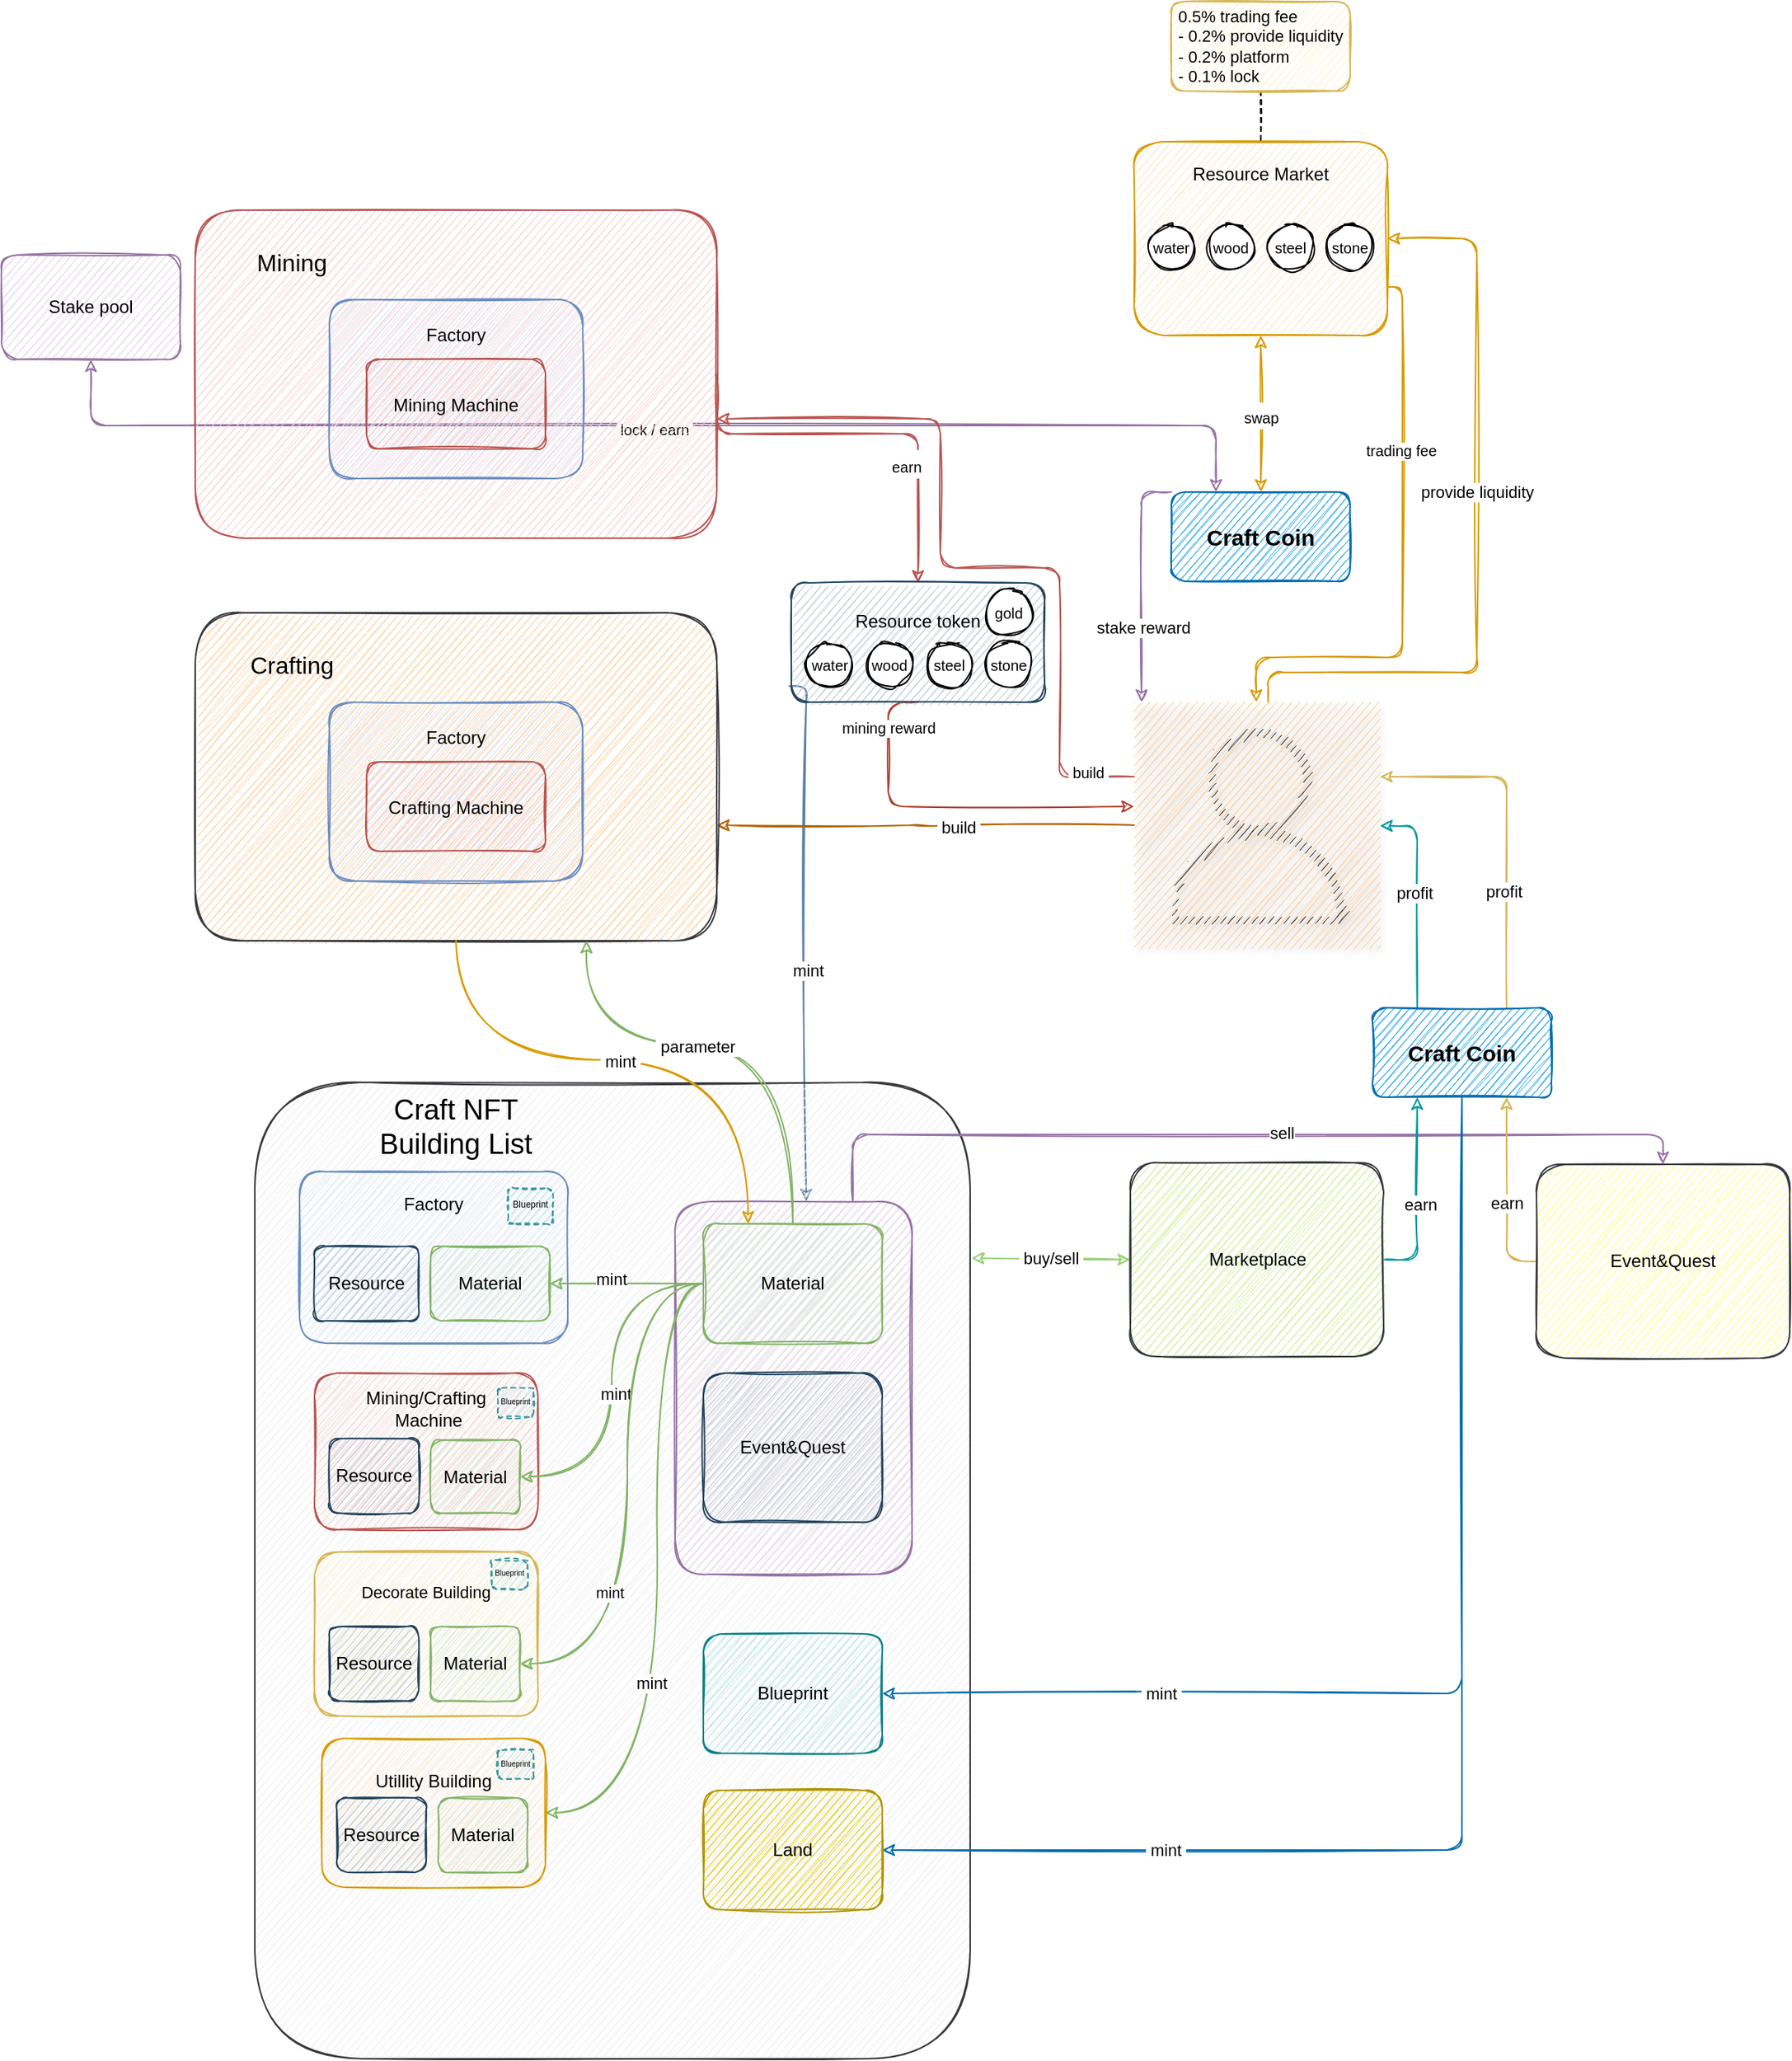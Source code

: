<mxfile version="16.4.3" type="github">
  <diagram id="BCGOsR4cse_JTtNBRZEb" name="Page-1">
    <mxGraphModel dx="3080" dy="800" grid="1" gridSize="10" guides="1" tooltips="1" connect="1" arrows="1" fold="1" page="1" pageScale="1" pageWidth="827" pageHeight="1169" math="0" shadow="0">
      <root>
        <mxCell id="0" />
        <mxCell id="1" parent="0" />
        <mxCell id="2Sj0Tr9tP26c6a03O4qe-82" style="edgeStyle=orthogonalEdgeStyle;rounded=1;orthogonalLoop=1;jettySize=auto;html=1;fontSize=11;startArrow=none;startFill=0;endArrow=classic;endFill=1;strokeColor=#5F82A3;exitX=-0.009;exitY=0.865;exitDx=0;exitDy=0;exitPerimeter=0;sketch=1;" parent="1" source="2Sj0Tr9tP26c6a03O4qe-44" target="2Sj0Tr9tP26c6a03O4qe-77" edge="1">
          <mxGeometry relative="1" as="geometry">
            <Array as="points">
              <mxPoint x="-1060" y="529" />
            </Array>
          </mxGeometry>
        </mxCell>
        <mxCell id="2Sj0Tr9tP26c6a03O4qe-83" value="mint" style="edgeLabel;html=1;align=center;verticalAlign=middle;resizable=0;points=[];fontSize=11;sketch=1;rounded=1;" parent="2Sj0Tr9tP26c6a03O4qe-82" vertex="1" connectable="0">
          <mxGeometry x="-0.717" relative="1" as="geometry">
            <mxPoint x="1" y="152" as="offset" />
          </mxGeometry>
        </mxCell>
        <mxCell id="2Sj0Tr9tP26c6a03O4qe-26" value="&lt;font style=&quot;font-size: 10px&quot;&gt;&amp;nbsp;lock / earn&amp;nbsp;&lt;/font&gt;" style="edgeStyle=orthogonalEdgeStyle;rounded=1;orthogonalLoop=1;jettySize=auto;html=1;exitX=0.25;exitY=0;exitDx=0;exitDy=0;entryX=0.5;entryY=1;entryDx=0;entryDy=0;fontSize=15;startArrow=classic;startFill=1;fillColor=#e1d5e7;strokeColor=#9673a6;sketch=1;" parent="1" source="2Sj0Tr9tP26c6a03O4qe-12" target="2Sj0Tr9tP26c6a03O4qe-21" edge="1">
          <mxGeometry relative="1" as="geometry" />
        </mxCell>
        <mxCell id="2Sj0Tr9tP26c6a03O4qe-32" style="edgeStyle=orthogonalEdgeStyle;rounded=1;orthogonalLoop=1;jettySize=auto;html=1;exitX=0;exitY=0;exitDx=0;exitDy=0;fontSize=15;startArrow=none;startFill=0;fillColor=#e1d5e7;strokeColor=#9673a6;sketch=1;" parent="1" source="2Sj0Tr9tP26c6a03O4qe-12" target="2Sj0Tr9tP26c6a03O4qe-13" edge="1">
          <mxGeometry relative="1" as="geometry">
            <Array as="points">
              <mxPoint x="-835" y="399" />
            </Array>
          </mxGeometry>
        </mxCell>
        <mxCell id="2Sj0Tr9tP26c6a03O4qe-33" value="stake reward" style="edgeLabel;html=1;align=center;verticalAlign=middle;resizable=0;points=[];fontSize=11;sketch=1;rounded=1;" parent="2Sj0Tr9tP26c6a03O4qe-32" vertex="1" connectable="0">
          <mxGeometry x="0.381" y="1" relative="1" as="geometry">
            <mxPoint as="offset" />
          </mxGeometry>
        </mxCell>
        <mxCell id="2Sj0Tr9tP26c6a03O4qe-12" value="&lt;b&gt;&lt;font style=&quot;font-size: 15px&quot; color=&quot;#000000&quot;&gt;Craft Coin&lt;/font&gt;&lt;/b&gt;" style="rounded=1;whiteSpace=wrap;html=1;fillColor=#1ba1e2;fontColor=#ffffff;strokeColor=#006EAF;sketch=1;" parent="1" vertex="1">
          <mxGeometry x="-815" y="399" width="120" height="60" as="geometry" />
        </mxCell>
        <mxCell id="2Sj0Tr9tP26c6a03O4qe-34" style="edgeStyle=orthogonalEdgeStyle;rounded=1;orthogonalLoop=1;jettySize=auto;html=1;fontSize=15;startArrow=none;startFill=0;entryX=1;entryY=0.5;entryDx=0;entryDy=0;fillColor=#ffe6cc;strokeColor=#d79b00;sketch=1;" parent="1" source="2Sj0Tr9tP26c6a03O4qe-13" target="2Sj0Tr9tP26c6a03O4qe-14" edge="1">
          <mxGeometry relative="1" as="geometry">
            <mxPoint x="-640" y="290" as="targetPoint" />
            <Array as="points">
              <mxPoint x="-750" y="520" />
              <mxPoint x="-610" y="520" />
              <mxPoint x="-610" y="229" />
            </Array>
          </mxGeometry>
        </mxCell>
        <mxCell id="2Sj0Tr9tP26c6a03O4qe-35" value="&lt;font style=&quot;font-size: 11px&quot;&gt;provide liquidity&lt;/font&gt;" style="edgeLabel;html=1;align=center;verticalAlign=middle;resizable=0;points=[];fontSize=10;sketch=1;rounded=1;" parent="2Sj0Tr9tP26c6a03O4qe-34" vertex="1" connectable="0">
          <mxGeometry x="-0.29" relative="1" as="geometry">
            <mxPoint y="-100" as="offset" />
          </mxGeometry>
        </mxCell>
        <mxCell id="2Sj0Tr9tP26c6a03O4qe-78" style="edgeStyle=orthogonalEdgeStyle;rounded=1;orthogonalLoop=1;jettySize=auto;html=1;entryX=1;entryY=0.648;entryDx=0;entryDy=0;entryPerimeter=0;fontSize=11;startArrow=none;startFill=0;endArrow=classic;endFill=1;strokeColor=#b46504;fillColor=#fad7ac;sketch=1;" parent="1" source="2Sj0Tr9tP26c6a03O4qe-13" target="2Sj0Tr9tP26c6a03O4qe-73" edge="1">
          <mxGeometry relative="1" as="geometry" />
        </mxCell>
        <mxCell id="2Sj0Tr9tP26c6a03O4qe-79" value="&amp;nbsp;build&amp;nbsp;" style="edgeLabel;html=1;align=center;verticalAlign=middle;resizable=0;points=[];fontSize=11;sketch=1;rounded=1;" parent="2Sj0Tr9tP26c6a03O4qe-78" vertex="1" connectable="0">
          <mxGeometry x="-0.158" y="1" relative="1" as="geometry">
            <mxPoint as="offset" />
          </mxGeometry>
        </mxCell>
        <mxCell id="2Sj0Tr9tP26c6a03O4qe-13" value="" style="sketch=1;outlineConnect=0;strokeColor=#36393d;fillColor=#ffcc99;dashed=0;verticalLabelPosition=bottom;verticalAlign=top;align=center;html=1;fontSize=12;fontStyle=0;aspect=fixed;shape=mxgraph.aws4.resourceIcon;resIcon=mxgraph.aws4.user;shadow=1;rounded=1;" parent="1" vertex="1">
          <mxGeometry x="-840" y="540" width="165" height="165" as="geometry" />
        </mxCell>
        <mxCell id="2Sj0Tr9tP26c6a03O4qe-22" value="&lt;font style=&quot;font-size: 10px&quot;&gt;swap&lt;/font&gt;" style="edgeStyle=orthogonalEdgeStyle;rounded=1;orthogonalLoop=1;jettySize=auto;html=1;exitX=0.5;exitY=1;exitDx=0;exitDy=0;entryX=0.5;entryY=0;entryDx=0;entryDy=0;fontSize=15;startArrow=classic;startFill=1;fillColor=#ffe6cc;strokeColor=#d79b00;sketch=1;" parent="1" source="2Sj0Tr9tP26c6a03O4qe-14" target="2Sj0Tr9tP26c6a03O4qe-12" edge="1">
          <mxGeometry relative="1" as="geometry" />
        </mxCell>
        <mxCell id="2Sj0Tr9tP26c6a03O4qe-38" style="edgeStyle=orthogonalEdgeStyle;rounded=1;orthogonalLoop=1;jettySize=auto;html=1;exitX=1;exitY=0.75;exitDx=0;exitDy=0;fontSize=12;startArrow=none;startFill=0;noJump=0;ignoreEdge=0;fillColor=#ffe6cc;strokeColor=#d79b00;sketch=1;" parent="1" source="2Sj0Tr9tP26c6a03O4qe-14" target="2Sj0Tr9tP26c6a03O4qe-13" edge="1">
          <mxGeometry relative="1" as="geometry">
            <Array as="points">
              <mxPoint x="-660" y="261" />
              <mxPoint x="-660" y="510" />
              <mxPoint x="-758" y="510" />
            </Array>
          </mxGeometry>
        </mxCell>
        <mxCell id="2Sj0Tr9tP26c6a03O4qe-39" value="&lt;font style=&quot;font-size: 10px&quot;&gt;trading fee&lt;/font&gt;" style="edgeLabel;html=1;align=center;verticalAlign=middle;resizable=0;points=[];fontSize=9;sketch=1;rounded=1;" parent="2Sj0Tr9tP26c6a03O4qe-38" vertex="1" connectable="0">
          <mxGeometry x="-0.497" y="-1" relative="1" as="geometry">
            <mxPoint y="22" as="offset" />
          </mxGeometry>
        </mxCell>
        <mxCell id="2Sj0Tr9tP26c6a03O4qe-14" value="Resource Market&lt;br&gt;&lt;br&gt;&lt;br&gt;&lt;br&gt;&lt;br&gt;&lt;br&gt;&lt;br&gt;" style="rounded=1;whiteSpace=wrap;html=1;fillColor=#ffe6cc;strokeColor=#d79b00;sketch=1;" parent="1" vertex="1">
          <mxGeometry x="-840" y="164" width="170" height="130" as="geometry" />
        </mxCell>
        <mxCell id="2Sj0Tr9tP26c6a03O4qe-15" value="water" style="ellipse;whiteSpace=wrap;html=1;aspect=fixed;fontSize=10;sketch=1;rounded=1;" parent="1" vertex="1">
          <mxGeometry x="-830" y="220" width="30" height="30" as="geometry" />
        </mxCell>
        <mxCell id="2Sj0Tr9tP26c6a03O4qe-16" value="wood" style="ellipse;whiteSpace=wrap;html=1;aspect=fixed;fontSize=10;sketch=1;rounded=1;" parent="1" vertex="1">
          <mxGeometry x="-790" y="220" width="30" height="30" as="geometry" />
        </mxCell>
        <mxCell id="2Sj0Tr9tP26c6a03O4qe-17" value="steel" style="ellipse;whiteSpace=wrap;html=1;aspect=fixed;fontSize=10;sketch=1;rounded=1;" parent="1" vertex="1">
          <mxGeometry x="-750" y="220" width="30" height="30" as="geometry" />
        </mxCell>
        <mxCell id="2Sj0Tr9tP26c6a03O4qe-18" value="stone" style="ellipse;whiteSpace=wrap;html=1;aspect=fixed;fontSize=10;sketch=1;rounded=1;" parent="1" vertex="1">
          <mxGeometry x="-710" y="220" width="30" height="30" as="geometry" />
        </mxCell>
        <mxCell id="2Sj0Tr9tP26c6a03O4qe-19" style="edgeStyle=orthogonalEdgeStyle;rounded=1;orthogonalLoop=1;jettySize=auto;html=1;exitX=0.5;exitY=1;exitDx=0;exitDy=0;entryX=0.5;entryY=0;entryDx=0;entryDy=0;fontSize=11;startArrow=none;startFill=0;strokeColor=default;dashed=1;endArrow=none;endFill=0;sketch=1;" parent="1" source="2Sj0Tr9tP26c6a03O4qe-20" target="2Sj0Tr9tP26c6a03O4qe-14" edge="1">
          <mxGeometry relative="1" as="geometry" />
        </mxCell>
        <mxCell id="2Sj0Tr9tP26c6a03O4qe-20" value="&lt;div style=&quot;text-align: left&quot;&gt;0.5% trading fee&lt;/div&gt;&lt;div style=&quot;text-align: left&quot;&gt;- 0.2% provide liquidity&lt;/div&gt;&lt;div style=&quot;text-align: left&quot;&gt;- 0.2% platform&lt;/div&gt;&lt;div style=&quot;text-align: left&quot;&gt;- 0.1% lock&lt;/div&gt;" style="rounded=1;whiteSpace=wrap;html=1;fontSize=11;fillColor=#fff2cc;strokeColor=#d6b656;sketch=1;" parent="1" vertex="1">
          <mxGeometry x="-815" y="70" width="120" height="60" as="geometry" />
        </mxCell>
        <mxCell id="2Sj0Tr9tP26c6a03O4qe-21" value="Stake pool" style="rounded=1;whiteSpace=wrap;html=1;fillColor=#e1d5e7;strokeColor=#9673a6;sketch=1;" parent="1" vertex="1">
          <mxGeometry x="-1600" y="240" width="120" height="70" as="geometry" />
        </mxCell>
        <mxCell id="2Sj0Tr9tP26c6a03O4qe-50" style="edgeStyle=orthogonalEdgeStyle;rounded=1;orthogonalLoop=1;jettySize=auto;html=1;exitX=1;exitY=0.5;exitDx=0;exitDy=0;entryX=0.5;entryY=0;entryDx=0;entryDy=0;fontSize=16;startArrow=none;startFill=0;fillColor=#f8cecc;strokeColor=#b85450;sketch=1;" parent="1" source="2Sj0Tr9tP26c6a03O4qe-40" target="2Sj0Tr9tP26c6a03O4qe-44" edge="1">
          <mxGeometry relative="1" as="geometry">
            <Array as="points">
              <mxPoint x="-1120" y="360" />
              <mxPoint x="-985" y="360" />
            </Array>
          </mxGeometry>
        </mxCell>
        <mxCell id="2Sj0Tr9tP26c6a03O4qe-51" value="&lt;font style=&quot;font-size: 10px&quot;&gt;earn&lt;/font&gt;" style="edgeLabel;html=1;align=center;verticalAlign=middle;resizable=0;points=[];fontSize=16;sketch=1;rounded=1;" parent="2Sj0Tr9tP26c6a03O4qe-50" vertex="1" connectable="0">
          <mxGeometry x="0.224" y="2" relative="1" as="geometry">
            <mxPoint x="-2" y="22" as="offset" />
          </mxGeometry>
        </mxCell>
        <mxCell id="2Sj0Tr9tP26c6a03O4qe-68" style="edgeStyle=orthogonalEdgeStyle;rounded=1;orthogonalLoop=1;jettySize=auto;html=1;fontSize=10;startArrow=classic;startFill=1;endArrow=none;endFill=0;fillColor=#f8cecc;strokeColor=#b85450;sketch=1;" parent="1" target="2Sj0Tr9tP26c6a03O4qe-13" edge="1">
          <mxGeometry relative="1" as="geometry">
            <mxPoint x="-1120" y="350" as="sourcePoint" />
            <Array as="points">
              <mxPoint x="-970" y="350" />
              <mxPoint x="-970" y="450" />
              <mxPoint x="-890" y="450" />
              <mxPoint x="-890" y="590" />
            </Array>
          </mxGeometry>
        </mxCell>
        <mxCell id="2Sj0Tr9tP26c6a03O4qe-69" value="&amp;nbsp;build&amp;nbsp;" style="edgeLabel;html=1;align=center;verticalAlign=middle;resizable=0;points=[];fontSize=10;sketch=1;rounded=1;" parent="2Sj0Tr9tP26c6a03O4qe-68" vertex="1" connectable="0">
          <mxGeometry x="0.878" y="3" relative="1" as="geometry">
            <mxPoint as="offset" />
          </mxGeometry>
        </mxCell>
        <mxCell id="2Sj0Tr9tP26c6a03O4qe-40" value="&lt;div style=&quot;text-align: left&quot;&gt;&lt;br&gt;&lt;/div&gt;" style="rounded=1;whiteSpace=wrap;html=1;fillColor=#f8cecc;strokeColor=#b85450;sketch=1;" parent="1" vertex="1">
          <mxGeometry x="-1470" y="210" width="350" height="220" as="geometry" />
        </mxCell>
        <mxCell id="2Sj0Tr9tP26c6a03O4qe-41" value="&lt;font style=&quot;font-size: 16px;&quot;&gt;Mining&lt;/font&gt;" style="text;html=1;strokeColor=none;fillColor=none;align=center;verticalAlign=middle;whiteSpace=wrap;rounded=1;fontSize=16;sketch=1;" parent="1" vertex="1">
          <mxGeometry x="-1460" y="230" width="110" height="30" as="geometry" />
        </mxCell>
        <mxCell id="2Sj0Tr9tP26c6a03O4qe-42" value="Factory&lt;br&gt;&lt;br&gt;&lt;br&gt;&lt;br&gt;&lt;br&gt;&lt;br&gt;" style="rounded=1;whiteSpace=wrap;html=1;fillColor=#dae8fc;strokeColor=#6c8ebf;sketch=1;" parent="1" vertex="1">
          <mxGeometry x="-1380" y="270" width="170" height="120" as="geometry" />
        </mxCell>
        <mxCell id="2Sj0Tr9tP26c6a03O4qe-43" value="&lt;span style=&quot;font-size: 12px&quot;&gt;Mining Machine&lt;/span&gt;" style="rounded=1;whiteSpace=wrap;html=1;fontSize=13;fillColor=#f8cecc;strokeColor=#b85450;sketch=1;" parent="1" vertex="1">
          <mxGeometry x="-1355" y="310" width="120" height="60" as="geometry" />
        </mxCell>
        <mxCell id="2Sj0Tr9tP26c6a03O4qe-52" style="edgeStyle=orthogonalEdgeStyle;rounded=1;orthogonalLoop=1;jettySize=auto;html=1;exitX=0.5;exitY=1;exitDx=0;exitDy=0;fontSize=16;startArrow=none;startFill=0;fillColor=#fad9d5;strokeColor=#ae4132;sketch=1;" parent="1" source="2Sj0Tr9tP26c6a03O4qe-44" target="2Sj0Tr9tP26c6a03O4qe-13" edge="1">
          <mxGeometry relative="1" as="geometry">
            <Array as="points">
              <mxPoint x="-1005" y="610" />
            </Array>
          </mxGeometry>
        </mxCell>
        <mxCell id="2Sj0Tr9tP26c6a03O4qe-55" value="mining reward" style="edgeLabel;html=1;align=center;verticalAlign=middle;resizable=0;points=[];fontSize=10;sketch=1;rounded=1;" parent="2Sj0Tr9tP26c6a03O4qe-52" vertex="1" connectable="0">
          <mxGeometry x="-0.829" y="2" relative="1" as="geometry">
            <mxPoint x="-2" y="15" as="offset" />
          </mxGeometry>
        </mxCell>
        <mxCell id="2Sj0Tr9tP26c6a03O4qe-96" value="&amp;nbsp;buy/sell&amp;nbsp;" style="rounded=1;orthogonalLoop=1;jettySize=auto;html=1;exitX=1.002;exitY=0.18;exitDx=0;exitDy=0;entryX=0;entryY=0.5;entryDx=0;entryDy=0;fontSize=11;startArrow=classic;startFill=1;endArrow=classic;endFill=1;strokeColor=#97D077;exitPerimeter=0;sketch=1;" parent="1" source="2Sj0Tr9tP26c6a03O4qe-57" target="2Sj0Tr9tP26c6a03O4qe-95" edge="1">
          <mxGeometry relative="1" as="geometry" />
        </mxCell>
        <mxCell id="2Sj0Tr9tP26c6a03O4qe-57" value="" style="rounded=1;whiteSpace=wrap;html=1;sketch=1;fillColor=#eeeeee;strokeColor=#36393d;" parent="1" vertex="1">
          <mxGeometry x="-1430" y="795" width="480" height="655" as="geometry" />
        </mxCell>
        <mxCell id="2Sj0Tr9tP26c6a03O4qe-59" value="Factory&lt;br&gt;&lt;br&gt;&lt;br&gt;&lt;br&gt;&lt;br&gt;&lt;br&gt;" style="rounded=1;whiteSpace=wrap;html=1;fillColor=#dae8fc;strokeColor=#6c8ebf;sketch=1;" parent="1" vertex="1">
          <mxGeometry x="-1400" y="855" width="180" height="115" as="geometry" />
        </mxCell>
        <mxCell id="2Sj0Tr9tP26c6a03O4qe-60" value="Resource" style="rounded=1;whiteSpace=wrap;html=1;fillColor=#bac8d3;strokeColor=#23445d;sketch=1;" parent="1" vertex="1">
          <mxGeometry x="-1390" y="905" width="70" height="50" as="geometry" />
        </mxCell>
        <mxCell id="2Sj0Tr9tP26c6a03O4qe-61" value="Material" style="rounded=1;whiteSpace=wrap;html=1;fillColor=#d5e8d4;strokeColor=#82b366;sketch=1;" parent="1" vertex="1">
          <mxGeometry x="-1312" y="905" width="80" height="50" as="geometry" />
        </mxCell>
        <mxCell id="2Sj0Tr9tP26c6a03O4qe-62" value="&lt;font style=&quot;font-size: 19px&quot;&gt;Craft NFT Building List&lt;/font&gt;" style="text;html=1;strokeColor=none;fillColor=none;align=center;verticalAlign=middle;whiteSpace=wrap;rounded=1;sketch=1;" parent="1" vertex="1">
          <mxGeometry x="-1360" y="805" width="130" height="40" as="geometry" />
        </mxCell>
        <mxCell id="2Sj0Tr9tP26c6a03O4qe-64" value="Mining/Crafting&lt;br&gt;&amp;nbsp;Machine&lt;br&gt;&lt;br&gt;&lt;br&gt;&lt;br&gt;&lt;br&gt;" style="rounded=1;whiteSpace=wrap;html=1;fillColor=#f8cecc;strokeColor=#b85450;sketch=1;" parent="1" vertex="1">
          <mxGeometry x="-1390" y="990" width="150" height="105" as="geometry" />
        </mxCell>
        <mxCell id="2Sj0Tr9tP26c6a03O4qe-66" value="Material" style="rounded=1;whiteSpace=wrap;html=1;fillColor=#d5e8d4;strokeColor=#82b366;sketch=1;" parent="1" vertex="1">
          <mxGeometry x="-1312" y="1035" width="60" height="49" as="geometry" />
        </mxCell>
        <mxCell id="2Sj0Tr9tP26c6a03O4qe-67" value="Resource" style="rounded=1;whiteSpace=wrap;html=1;fillColor=#bac8d3;strokeColor=#23445d;sketch=1;" parent="1" vertex="1">
          <mxGeometry x="-1380" y="1034" width="60" height="50" as="geometry" />
        </mxCell>
        <mxCell id="2Sj0Tr9tP26c6a03O4qe-70" value="&lt;font style=&quot;font-size: 11px&quot;&gt;Decorate Building&lt;br&gt;&lt;br&gt;&lt;br&gt;&lt;br&gt;&lt;br&gt;&lt;/font&gt;" style="rounded=1;whiteSpace=wrap;html=1;fillColor=#fff2cc;strokeColor=#d6b656;sketch=1;" parent="1" vertex="1">
          <mxGeometry x="-1390" y="1110" width="150" height="110" as="geometry" />
        </mxCell>
        <mxCell id="2Sj0Tr9tP26c6a03O4qe-71" value="Material" style="rounded=1;whiteSpace=wrap;html=1;fillColor=#d5e8d4;strokeColor=#82b366;sketch=1;" parent="1" vertex="1">
          <mxGeometry x="-1312" y="1160" width="60" height="50" as="geometry" />
        </mxCell>
        <mxCell id="2Sj0Tr9tP26c6a03O4qe-72" value="Resource" style="rounded=1;whiteSpace=wrap;html=1;fillColor=#bac8d3;strokeColor=#23445d;sketch=1;" parent="1" vertex="1">
          <mxGeometry x="-1380" y="1160" width="60" height="50" as="geometry" />
        </mxCell>
        <mxCell id="2Sj0Tr9tP26c6a03O4qe-73" value="&lt;div style=&quot;text-align: left&quot;&gt;&lt;br&gt;&lt;/div&gt;" style="rounded=1;whiteSpace=wrap;html=1;fillColor=#ffcc99;strokeColor=#36393d;sketch=1;" parent="1" vertex="1">
          <mxGeometry x="-1470" y="480" width="350" height="220" as="geometry" />
        </mxCell>
        <mxCell id="2Sj0Tr9tP26c6a03O4qe-74" value="&lt;font style=&quot;font-size: 16px&quot;&gt;Crafting&lt;/font&gt;" style="text;html=1;strokeColor=none;fillColor=none;align=center;verticalAlign=middle;whiteSpace=wrap;rounded=1;fontSize=16;sketch=1;" parent="1" vertex="1">
          <mxGeometry x="-1460" y="500" width="110" height="30" as="geometry" />
        </mxCell>
        <mxCell id="2Sj0Tr9tP26c6a03O4qe-75" value="Factory&lt;br&gt;&lt;br&gt;&lt;br&gt;&lt;br&gt;&lt;br&gt;&lt;br&gt;" style="rounded=1;whiteSpace=wrap;html=1;fillColor=#dae8fc;strokeColor=#6c8ebf;sketch=1;" parent="1" vertex="1">
          <mxGeometry x="-1380" y="540" width="170" height="120" as="geometry" />
        </mxCell>
        <mxCell id="2Sj0Tr9tP26c6a03O4qe-76" value="&lt;span style=&quot;font-size: 12px&quot;&gt;Crafting Machine&lt;/span&gt;" style="rounded=1;whiteSpace=wrap;html=1;fontSize=13;fillColor=#f8cecc;strokeColor=#b85450;sketch=1;" parent="1" vertex="1">
          <mxGeometry x="-1355" y="580" width="120" height="60" as="geometry" />
        </mxCell>
        <mxCell id="2Sj0Tr9tP26c6a03O4qe-105" style="edgeStyle=orthogonalEdgeStyle;rounded=1;orthogonalLoop=1;jettySize=auto;html=1;exitX=0.75;exitY=0;exitDx=0;exitDy=0;entryX=0.5;entryY=0;entryDx=0;entryDy=0;fontSize=11;startArrow=none;startFill=0;endArrow=classic;endFill=1;strokeColor=#9673a6;fillColor=#e1d5e7;sketch=1;" parent="1" source="2Sj0Tr9tP26c6a03O4qe-77" target="2Sj0Tr9tP26c6a03O4qe-94" edge="1">
          <mxGeometry relative="1" as="geometry" />
        </mxCell>
        <mxCell id="2Sj0Tr9tP26c6a03O4qe-106" value="sell" style="edgeLabel;html=1;align=center;verticalAlign=middle;resizable=0;points=[];fontSize=11;sketch=1;rounded=1;" parent="2Sj0Tr9tP26c6a03O4qe-105" vertex="1" connectable="0">
          <mxGeometry x="0.092" y="1" relative="1" as="geometry">
            <mxPoint as="offset" />
          </mxGeometry>
        </mxCell>
        <mxCell id="2Sj0Tr9tP26c6a03O4qe-77" value="" style="rounded=1;whiteSpace=wrap;html=1;fillColor=#e1d5e7;strokeColor=#9673a6;sketch=1;" parent="1" vertex="1">
          <mxGeometry x="-1148" y="875" width="159" height="250" as="geometry" />
        </mxCell>
        <mxCell id="2Sj0Tr9tP26c6a03O4qe-86" style="edgeStyle=orthogonalEdgeStyle;rounded=1;orthogonalLoop=1;jettySize=auto;html=1;exitX=0;exitY=0.5;exitDx=0;exitDy=0;entryX=1;entryY=0.5;entryDx=0;entryDy=0;fontSize=11;startArrow=none;startFill=0;endArrow=classic;endFill=1;strokeColor=#82b366;fillColor=#d5e8d4;curved=1;sketch=1;" parent="1" source="2Sj0Tr9tP26c6a03O4qe-58" target="2Sj0Tr9tP26c6a03O4qe-66" edge="1">
          <mxGeometry relative="1" as="geometry" />
        </mxCell>
        <mxCell id="2Sj0Tr9tP26c6a03O4qe-87" value="mint" style="edgeLabel;html=1;align=center;verticalAlign=middle;resizable=0;points=[];fontSize=11;sketch=1;rounded=1;" parent="2Sj0Tr9tP26c6a03O4qe-86" vertex="1" connectable="0">
          <mxGeometry x="0.073" y="2" relative="1" as="geometry">
            <mxPoint as="offset" />
          </mxGeometry>
        </mxCell>
        <mxCell id="2Sj0Tr9tP26c6a03O4qe-90" style="edgeStyle=orthogonalEdgeStyle;curved=1;rounded=1;orthogonalLoop=1;jettySize=auto;html=1;exitX=0.5;exitY=0;exitDx=0;exitDy=0;entryX=0.75;entryY=1;entryDx=0;entryDy=0;fontSize=11;startArrow=none;startFill=0;endArrow=classic;endFill=1;strokeColor=#82b366;fillColor=#d5e8d4;sketch=1;" parent="1" source="2Sj0Tr9tP26c6a03O4qe-58" target="2Sj0Tr9tP26c6a03O4qe-73" edge="1">
          <mxGeometry relative="1" as="geometry">
            <Array as="points">
              <mxPoint x="-1069" y="770" />
              <mxPoint x="-1207" y="770" />
            </Array>
          </mxGeometry>
        </mxCell>
        <mxCell id="2Sj0Tr9tP26c6a03O4qe-91" value="&amp;nbsp;parameter&amp;nbsp;" style="edgeLabel;html=1;align=center;verticalAlign=middle;resizable=0;points=[];fontSize=11;sketch=1;rounded=1;" parent="2Sj0Tr9tP26c6a03O4qe-90" vertex="1" connectable="0">
          <mxGeometry x="0.12" y="1" relative="1" as="geometry">
            <mxPoint as="offset" />
          </mxGeometry>
        </mxCell>
        <mxCell id="KxN3InwiU_mvMP9mIQrU-4" style="rounded=1;orthogonalLoop=1;jettySize=auto;html=1;exitX=0;exitY=0.5;exitDx=0;exitDy=0;entryX=1;entryY=0.5;entryDx=0;entryDy=0;edgeStyle=orthogonalEdgeStyle;curved=1;fillColor=#d5e8d4;strokeColor=#82b366;sketch=1;" parent="1" source="2Sj0Tr9tP26c6a03O4qe-58" target="KxN3InwiU_mvMP9mIQrU-1" edge="1">
          <mxGeometry relative="1" as="geometry">
            <Array as="points">
              <mxPoint x="-1160" y="930" />
              <mxPoint x="-1160" y="1285" />
            </Array>
          </mxGeometry>
        </mxCell>
        <mxCell id="KxN3InwiU_mvMP9mIQrU-5" value="mint" style="edgeLabel;html=1;align=center;verticalAlign=middle;resizable=0;points=[];sketch=1;rounded=1;" parent="KxN3InwiU_mvMP9mIQrU-4" vertex="1" connectable="0">
          <mxGeometry x="0.294" y="-4" relative="1" as="geometry">
            <mxPoint as="offset" />
          </mxGeometry>
        </mxCell>
        <mxCell id="KxN3InwiU_mvMP9mIQrU-13" style="edgeStyle=orthogonalEdgeStyle;rounded=1;orthogonalLoop=1;jettySize=auto;html=1;exitX=0;exitY=0.5;exitDx=0;exitDy=0;entryX=1;entryY=0.5;entryDx=0;entryDy=0;fillColor=#d5e8d4;strokeColor=#82b366;sketch=1;" parent="1" source="2Sj0Tr9tP26c6a03O4qe-58" target="2Sj0Tr9tP26c6a03O4qe-61" edge="1">
          <mxGeometry relative="1" as="geometry" />
        </mxCell>
        <mxCell id="KxN3InwiU_mvMP9mIQrU-15" value="mint" style="edgeLabel;html=1;align=center;verticalAlign=middle;resizable=0;points=[];sketch=1;rounded=1;" parent="KxN3InwiU_mvMP9mIQrU-13" vertex="1" connectable="0">
          <mxGeometry x="0.207" y="-3" relative="1" as="geometry">
            <mxPoint as="offset" />
          </mxGeometry>
        </mxCell>
        <mxCell id="KxN3InwiU_mvMP9mIQrU-22" style="edgeStyle=orthogonalEdgeStyle;rounded=1;orthogonalLoop=1;jettySize=auto;html=1;exitX=0;exitY=0.5;exitDx=0;exitDy=0;entryX=1;entryY=0.5;entryDx=0;entryDy=0;fontSize=5;curved=1;fillColor=#d5e8d4;strokeColor=#82b366;sketch=1;" parent="1" source="2Sj0Tr9tP26c6a03O4qe-58" target="2Sj0Tr9tP26c6a03O4qe-71" edge="1">
          <mxGeometry relative="1" as="geometry">
            <Array as="points">
              <mxPoint x="-1180" y="930" />
              <mxPoint x="-1180" y="1185" />
            </Array>
          </mxGeometry>
        </mxCell>
        <mxCell id="KxN3InwiU_mvMP9mIQrU-23" value="&lt;font size=&quot;1&quot;&gt;mint&lt;/font&gt;" style="edgeLabel;html=1;align=center;verticalAlign=middle;resizable=0;points=[];fontSize=5;sketch=1;rounded=1;" parent="KxN3InwiU_mvMP9mIQrU-22" vertex="1" connectable="0">
          <mxGeometry x="0.363" y="-12" relative="1" as="geometry">
            <mxPoint as="offset" />
          </mxGeometry>
        </mxCell>
        <mxCell id="2Sj0Tr9tP26c6a03O4qe-58" value="Material" style="rounded=1;whiteSpace=wrap;html=1;fillColor=#d5e8d4;strokeColor=#82b366;sketch=1;" parent="1" vertex="1">
          <mxGeometry x="-1129" y="890" width="120" height="80" as="geometry" />
        </mxCell>
        <mxCell id="2Sj0Tr9tP26c6a03O4qe-63" value="Event&amp;amp;Quest" style="rounded=1;whiteSpace=wrap;html=1;fillColor=#bac8d3;strokeColor=#23445d;sketch=1;" parent="1" vertex="1">
          <mxGeometry x="-1129" y="990" width="120" height="100" as="geometry" />
        </mxCell>
        <mxCell id="2Sj0Tr9tP26c6a03O4qe-92" style="edgeStyle=orthogonalEdgeStyle;curved=1;rounded=1;orthogonalLoop=1;jettySize=auto;html=1;exitX=0.5;exitY=1;exitDx=0;exitDy=0;entryX=0.25;entryY=0;entryDx=0;entryDy=0;fontSize=11;startArrow=none;startFill=0;endArrow=classic;endFill=1;strokeColor=#d79b00;fillColor=#ffe6cc;sketch=1;" parent="1" source="2Sj0Tr9tP26c6a03O4qe-73" target="2Sj0Tr9tP26c6a03O4qe-58" edge="1">
          <mxGeometry relative="1" as="geometry">
            <Array as="points">
              <mxPoint x="-1295" y="780" />
              <mxPoint x="-1099" y="780" />
            </Array>
          </mxGeometry>
        </mxCell>
        <mxCell id="2Sj0Tr9tP26c6a03O4qe-93" value="&amp;nbsp;mint&amp;nbsp;" style="edgeLabel;html=1;align=center;verticalAlign=middle;resizable=0;points=[];fontSize=11;sketch=1;rounded=1;" parent="2Sj0Tr9tP26c6a03O4qe-92" vertex="1" connectable="0">
          <mxGeometry x="-0.015" y="-1" relative="1" as="geometry">
            <mxPoint as="offset" />
          </mxGeometry>
        </mxCell>
        <mxCell id="2Sj0Tr9tP26c6a03O4qe-109" style="edgeStyle=orthogonalEdgeStyle;rounded=1;orthogonalLoop=1;jettySize=auto;html=1;exitX=0;exitY=0.5;exitDx=0;exitDy=0;entryX=0.75;entryY=1;entryDx=0;entryDy=0;fontSize=11;startArrow=none;startFill=0;endArrow=classic;endFill=1;strokeColor=#d6b656;fillColor=#fff2cc;sketch=1;" parent="1" source="2Sj0Tr9tP26c6a03O4qe-94" target="2Sj0Tr9tP26c6a03O4qe-107" edge="1">
          <mxGeometry relative="1" as="geometry" />
        </mxCell>
        <mxCell id="2Sj0Tr9tP26c6a03O4qe-110" value="earn" style="edgeLabel;html=1;align=center;verticalAlign=middle;resizable=0;points=[];fontSize=11;sketch=1;rounded=1;" parent="2Sj0Tr9tP26c6a03O4qe-109" vertex="1" connectable="0">
          <mxGeometry x="-0.108" relative="1" as="geometry">
            <mxPoint y="-1" as="offset" />
          </mxGeometry>
        </mxCell>
        <mxCell id="2Sj0Tr9tP26c6a03O4qe-94" value="Event&amp;amp;Quest" style="rounded=1;whiteSpace=wrap;html=1;fillColor=#ffff88;strokeColor=#36393d;sketch=1;" parent="1" vertex="1">
          <mxGeometry x="-570" y="850" width="170" height="130" as="geometry" />
        </mxCell>
        <mxCell id="2Sj0Tr9tP26c6a03O4qe-108" style="edgeStyle=orthogonalEdgeStyle;rounded=1;orthogonalLoop=1;jettySize=auto;html=1;exitX=1;exitY=0.5;exitDx=0;exitDy=0;entryX=0.25;entryY=1;entryDx=0;entryDy=0;fontSize=11;startArrow=none;startFill=0;endArrow=classic;endFill=1;strokeColor=#009999;sketch=1;" parent="1" source="2Sj0Tr9tP26c6a03O4qe-95" target="2Sj0Tr9tP26c6a03O4qe-107" edge="1">
          <mxGeometry relative="1" as="geometry" />
        </mxCell>
        <mxCell id="2Sj0Tr9tP26c6a03O4qe-114" value="earn" style="edgeLabel;html=1;align=center;verticalAlign=middle;resizable=0;points=[];fontSize=11;sketch=1;rounded=1;" parent="2Sj0Tr9tP26c6a03O4qe-108" vertex="1" connectable="0">
          <mxGeometry x="-0.076" y="-2" relative="1" as="geometry">
            <mxPoint y="1" as="offset" />
          </mxGeometry>
        </mxCell>
        <mxCell id="2Sj0Tr9tP26c6a03O4qe-95" value="Marketplace" style="rounded=1;whiteSpace=wrap;html=1;fillColor=#cdeb8b;strokeColor=#36393d;sketch=1;" parent="1" vertex="1">
          <mxGeometry x="-842.5" y="849" width="170" height="130" as="geometry" />
        </mxCell>
        <mxCell id="2Sj0Tr9tP26c6a03O4qe-111" style="edgeStyle=orthogonalEdgeStyle;rounded=1;orthogonalLoop=1;jettySize=auto;html=1;exitX=0.75;exitY=0;exitDx=0;exitDy=0;fontSize=11;startArrow=none;startFill=0;endArrow=classic;endFill=1;strokeColor=#d6b656;fillColor=#fff2cc;sketch=1;" parent="1" source="2Sj0Tr9tP26c6a03O4qe-107" target="2Sj0Tr9tP26c6a03O4qe-13" edge="1">
          <mxGeometry relative="1" as="geometry">
            <Array as="points">
              <mxPoint x="-590" y="590" />
            </Array>
          </mxGeometry>
        </mxCell>
        <mxCell id="2Sj0Tr9tP26c6a03O4qe-112" value="profit" style="edgeLabel;html=1;align=center;verticalAlign=middle;resizable=0;points=[];fontSize=11;sketch=1;rounded=1;" parent="2Sj0Tr9tP26c6a03O4qe-111" vertex="1" connectable="0">
          <mxGeometry x="-0.36" y="1" relative="1" as="geometry">
            <mxPoint x="-1" y="-1" as="offset" />
          </mxGeometry>
        </mxCell>
        <mxCell id="2Sj0Tr9tP26c6a03O4qe-113" style="edgeStyle=orthogonalEdgeStyle;rounded=1;orthogonalLoop=1;jettySize=auto;html=1;exitX=0.25;exitY=0;exitDx=0;exitDy=0;fontSize=11;startArrow=none;startFill=0;endArrow=classic;endFill=1;strokeColor=#009999;sketch=1;" parent="1" source="2Sj0Tr9tP26c6a03O4qe-107" target="2Sj0Tr9tP26c6a03O4qe-13" edge="1">
          <mxGeometry relative="1" as="geometry">
            <Array as="points">
              <mxPoint x="-650" y="623" />
            </Array>
          </mxGeometry>
        </mxCell>
        <mxCell id="2Sj0Tr9tP26c6a03O4qe-115" value="profit" style="edgeLabel;html=1;align=center;verticalAlign=middle;resizable=0;points=[];fontSize=11;sketch=1;rounded=1;" parent="2Sj0Tr9tP26c6a03O4qe-113" vertex="1" connectable="0">
          <mxGeometry x="0.078" y="2" relative="1" as="geometry">
            <mxPoint y="2" as="offset" />
          </mxGeometry>
        </mxCell>
        <mxCell id="KxN3InwiU_mvMP9mIQrU-8" style="rounded=1;orthogonalLoop=1;jettySize=auto;html=1;exitX=0.5;exitY=1;exitDx=0;exitDy=0;entryX=1;entryY=0.5;entryDx=0;entryDy=0;edgeStyle=orthogonalEdgeStyle;fillColor=#1ba1e2;strokeColor=#006EAF;sketch=1;" parent="1" source="2Sj0Tr9tP26c6a03O4qe-107" target="KxN3InwiU_mvMP9mIQrU-7" edge="1">
          <mxGeometry relative="1" as="geometry" />
        </mxCell>
        <mxCell id="KxN3InwiU_mvMP9mIQrU-9" value="&amp;nbsp;mint&amp;nbsp;" style="edgeLabel;html=1;align=center;verticalAlign=middle;resizable=0;points=[];sketch=1;rounded=1;" parent="KxN3InwiU_mvMP9mIQrU-8" vertex="1" connectable="0">
          <mxGeometry x="0.526" relative="1" as="geometry">
            <mxPoint as="offset" />
          </mxGeometry>
        </mxCell>
        <mxCell id="KxN3InwiU_mvMP9mIQrU-11" style="edgeStyle=orthogonalEdgeStyle;rounded=1;orthogonalLoop=1;jettySize=auto;html=1;exitX=0.5;exitY=1;exitDx=0;exitDy=0;entryX=1;entryY=0.5;entryDx=0;entryDy=0;fillColor=#1ba1e2;strokeColor=#006EAF;sketch=1;" parent="1" source="2Sj0Tr9tP26c6a03O4qe-107" target="KxN3InwiU_mvMP9mIQrU-10" edge="1">
          <mxGeometry relative="1" as="geometry" />
        </mxCell>
        <mxCell id="KxN3InwiU_mvMP9mIQrU-12" value="&amp;nbsp;mint&amp;nbsp;" style="edgeLabel;html=1;align=center;verticalAlign=middle;resizable=0;points=[];sketch=1;rounded=1;" parent="KxN3InwiU_mvMP9mIQrU-11" vertex="1" connectable="0">
          <mxGeometry x="0.609" y="-4" relative="1" as="geometry">
            <mxPoint x="15" y="4" as="offset" />
          </mxGeometry>
        </mxCell>
        <mxCell id="2Sj0Tr9tP26c6a03O4qe-107" value="&lt;b&gt;&lt;font style=&quot;font-size: 15px&quot; color=&quot;#000000&quot;&gt;Craft Coin&lt;/font&gt;&lt;/b&gt;" style="rounded=1;whiteSpace=wrap;html=1;fillColor=#1ba1e2;fontColor=#ffffff;strokeColor=#006EAF;sketch=1;" parent="1" vertex="1">
          <mxGeometry x="-680" y="745" width="120" height="60" as="geometry" />
        </mxCell>
        <mxCell id="KxN3InwiU_mvMP9mIQrU-1" value="Utillity Building&lt;br&gt;&lt;br&gt;&lt;br&gt;&lt;br&gt;" style="rounded=1;whiteSpace=wrap;html=1;fillColor=#ffe6cc;strokeColor=#d79b00;sketch=1;" parent="1" vertex="1">
          <mxGeometry x="-1385" y="1235" width="150" height="100" as="geometry" />
        </mxCell>
        <mxCell id="KxN3InwiU_mvMP9mIQrU-2" value="Material" style="rounded=1;whiteSpace=wrap;html=1;fillColor=#d5e8d4;strokeColor=#82b366;sketch=1;" parent="1" vertex="1">
          <mxGeometry x="-1307" y="1275" width="60" height="50" as="geometry" />
        </mxCell>
        <mxCell id="KxN3InwiU_mvMP9mIQrU-3" value="Resource" style="rounded=1;whiteSpace=wrap;html=1;fillColor=#bac8d3;strokeColor=#23445d;sketch=1;" parent="1" vertex="1">
          <mxGeometry x="-1375" y="1275" width="60" height="50" as="geometry" />
        </mxCell>
        <mxCell id="KxN3InwiU_mvMP9mIQrU-7" value="Blueprint" style="rounded=1;whiteSpace=wrap;html=1;fillColor=#b0e3e6;strokeColor=#0e8088;sketch=1;" parent="1" vertex="1">
          <mxGeometry x="-1129" y="1165" width="120" height="80" as="geometry" />
        </mxCell>
        <mxCell id="KxN3InwiU_mvMP9mIQrU-10" value="Land" style="rounded=1;whiteSpace=wrap;html=1;fillColor=#e3c800;strokeColor=#B09500;fontColor=#000000;sketch=1;" parent="1" vertex="1">
          <mxGeometry x="-1129" y="1270" width="120" height="80" as="geometry" />
        </mxCell>
        <mxCell id="KxN3InwiU_mvMP9mIQrU-16" value="&lt;p&gt;&lt;span style=&quot;font-size: 6px ; line-height: 0.5&quot;&gt;Blueprint&lt;/span&gt;&lt;/p&gt;" style="rounded=1;whiteSpace=wrap;html=1;fillColor=#b0e3e6;strokeColor=#0e8088;dashed=1;opacity=80;align=center;imageHeight=19;verticalAlign=middle;labelPosition=center;verticalLabelPosition=middle;labelBorderColor=none;spacing=2;spacingTop=-6;sketch=1;" parent="1" vertex="1">
          <mxGeometry x="-1260" y="866" width="30" height="24" as="geometry" />
        </mxCell>
        <mxCell id="KxN3InwiU_mvMP9mIQrU-19" value="&lt;p&gt;&lt;span style=&quot;line-height: 0.5&quot;&gt;&lt;font style=&quot;font-size: 5px&quot;&gt;Blueprint&lt;/font&gt;&lt;/span&gt;&lt;/p&gt;" style="rounded=1;whiteSpace=wrap;html=1;fillColor=#b0e3e6;strokeColor=#0e8088;dashed=1;opacity=80;align=center;imageHeight=19;verticalAlign=middle;labelPosition=center;verticalLabelPosition=middle;labelBorderColor=none;spacing=2;spacingTop=-6;sketch=1;" parent="1" vertex="1">
          <mxGeometry x="-1271" y="1115.5" width="24" height="19.5" as="geometry" />
        </mxCell>
        <mxCell id="KxN3InwiU_mvMP9mIQrU-20" value="&lt;p&gt;&lt;span style=&quot;line-height: 0.5&quot;&gt;&lt;font style=&quot;font-size: 5px&quot;&gt;Blueprint&lt;/font&gt;&lt;/span&gt;&lt;/p&gt;" style="rounded=1;whiteSpace=wrap;html=1;fillColor=#b0e3e6;strokeColor=#0e8088;dashed=1;opacity=80;align=center;imageHeight=19;verticalAlign=middle;labelPosition=center;verticalLabelPosition=middle;labelBorderColor=none;spacing=2;spacingTop=-6;sketch=1;" parent="1" vertex="1">
          <mxGeometry x="-1267" y="1000" width="24" height="19.5" as="geometry" />
        </mxCell>
        <mxCell id="KxN3InwiU_mvMP9mIQrU-21" value="&lt;p&gt;&lt;span style=&quot;line-height: 0.5&quot;&gt;&lt;font style=&quot;font-size: 5px&quot;&gt;Blueprint&lt;/font&gt;&lt;/span&gt;&lt;/p&gt;" style="rounded=1;whiteSpace=wrap;html=1;fillColor=#b0e3e6;strokeColor=#0e8088;dashed=1;opacity=80;align=center;imageHeight=19;verticalAlign=middle;labelPosition=center;verticalLabelPosition=middle;labelBorderColor=none;spacing=2;spacingTop=-6;sketch=1;" parent="1" vertex="1">
          <mxGeometry x="-1267" y="1243" width="24" height="19.5" as="geometry" />
        </mxCell>
        <mxCell id="2Sj0Tr9tP26c6a03O4qe-44" value="Resource token&lt;br&gt;&lt;br&gt;&lt;br&gt;" style="rounded=1;whiteSpace=wrap;html=1;fillColor=#bac8d3;strokeColor=#23445d;sketch=1;" parent="1" vertex="1">
          <mxGeometry x="-1070" y="460" width="170" height="80" as="geometry" />
        </mxCell>
        <mxCell id="2Sj0Tr9tP26c6a03O4qe-45" value="water" style="ellipse;whiteSpace=wrap;html=1;aspect=fixed;fontSize=10;sketch=1;rounded=1;" parent="1" vertex="1">
          <mxGeometry x="-1059" y="500" width="30" height="30" as="geometry" />
        </mxCell>
        <mxCell id="2Sj0Tr9tP26c6a03O4qe-46" value="wood" style="ellipse;whiteSpace=wrap;html=1;aspect=fixed;fontSize=10;sketch=1;rounded=1;" parent="1" vertex="1">
          <mxGeometry x="-1019" y="500" width="30" height="30" as="geometry" />
        </mxCell>
        <mxCell id="2Sj0Tr9tP26c6a03O4qe-47" value="steel" style="ellipse;whiteSpace=wrap;html=1;aspect=fixed;fontSize=10;sketch=1;rounded=1;" parent="1" vertex="1">
          <mxGeometry x="-979" y="500" width="30" height="30" as="geometry" />
        </mxCell>
        <mxCell id="2Sj0Tr9tP26c6a03O4qe-48" value="stone" style="ellipse;whiteSpace=wrap;html=1;aspect=fixed;fontSize=10;sketch=1;rounded=1;" parent="1" vertex="1">
          <mxGeometry x="-939" y="500" width="30" height="30" as="geometry" />
        </mxCell>
        <mxCell id="2Sj0Tr9tP26c6a03O4qe-49" value="gold" style="ellipse;whiteSpace=wrap;html=1;aspect=fixed;fontSize=10;sketch=1;rounded=1;" parent="1" vertex="1">
          <mxGeometry x="-939" y="465" width="30" height="30" as="geometry" />
        </mxCell>
      </root>
    </mxGraphModel>
  </diagram>
</mxfile>
